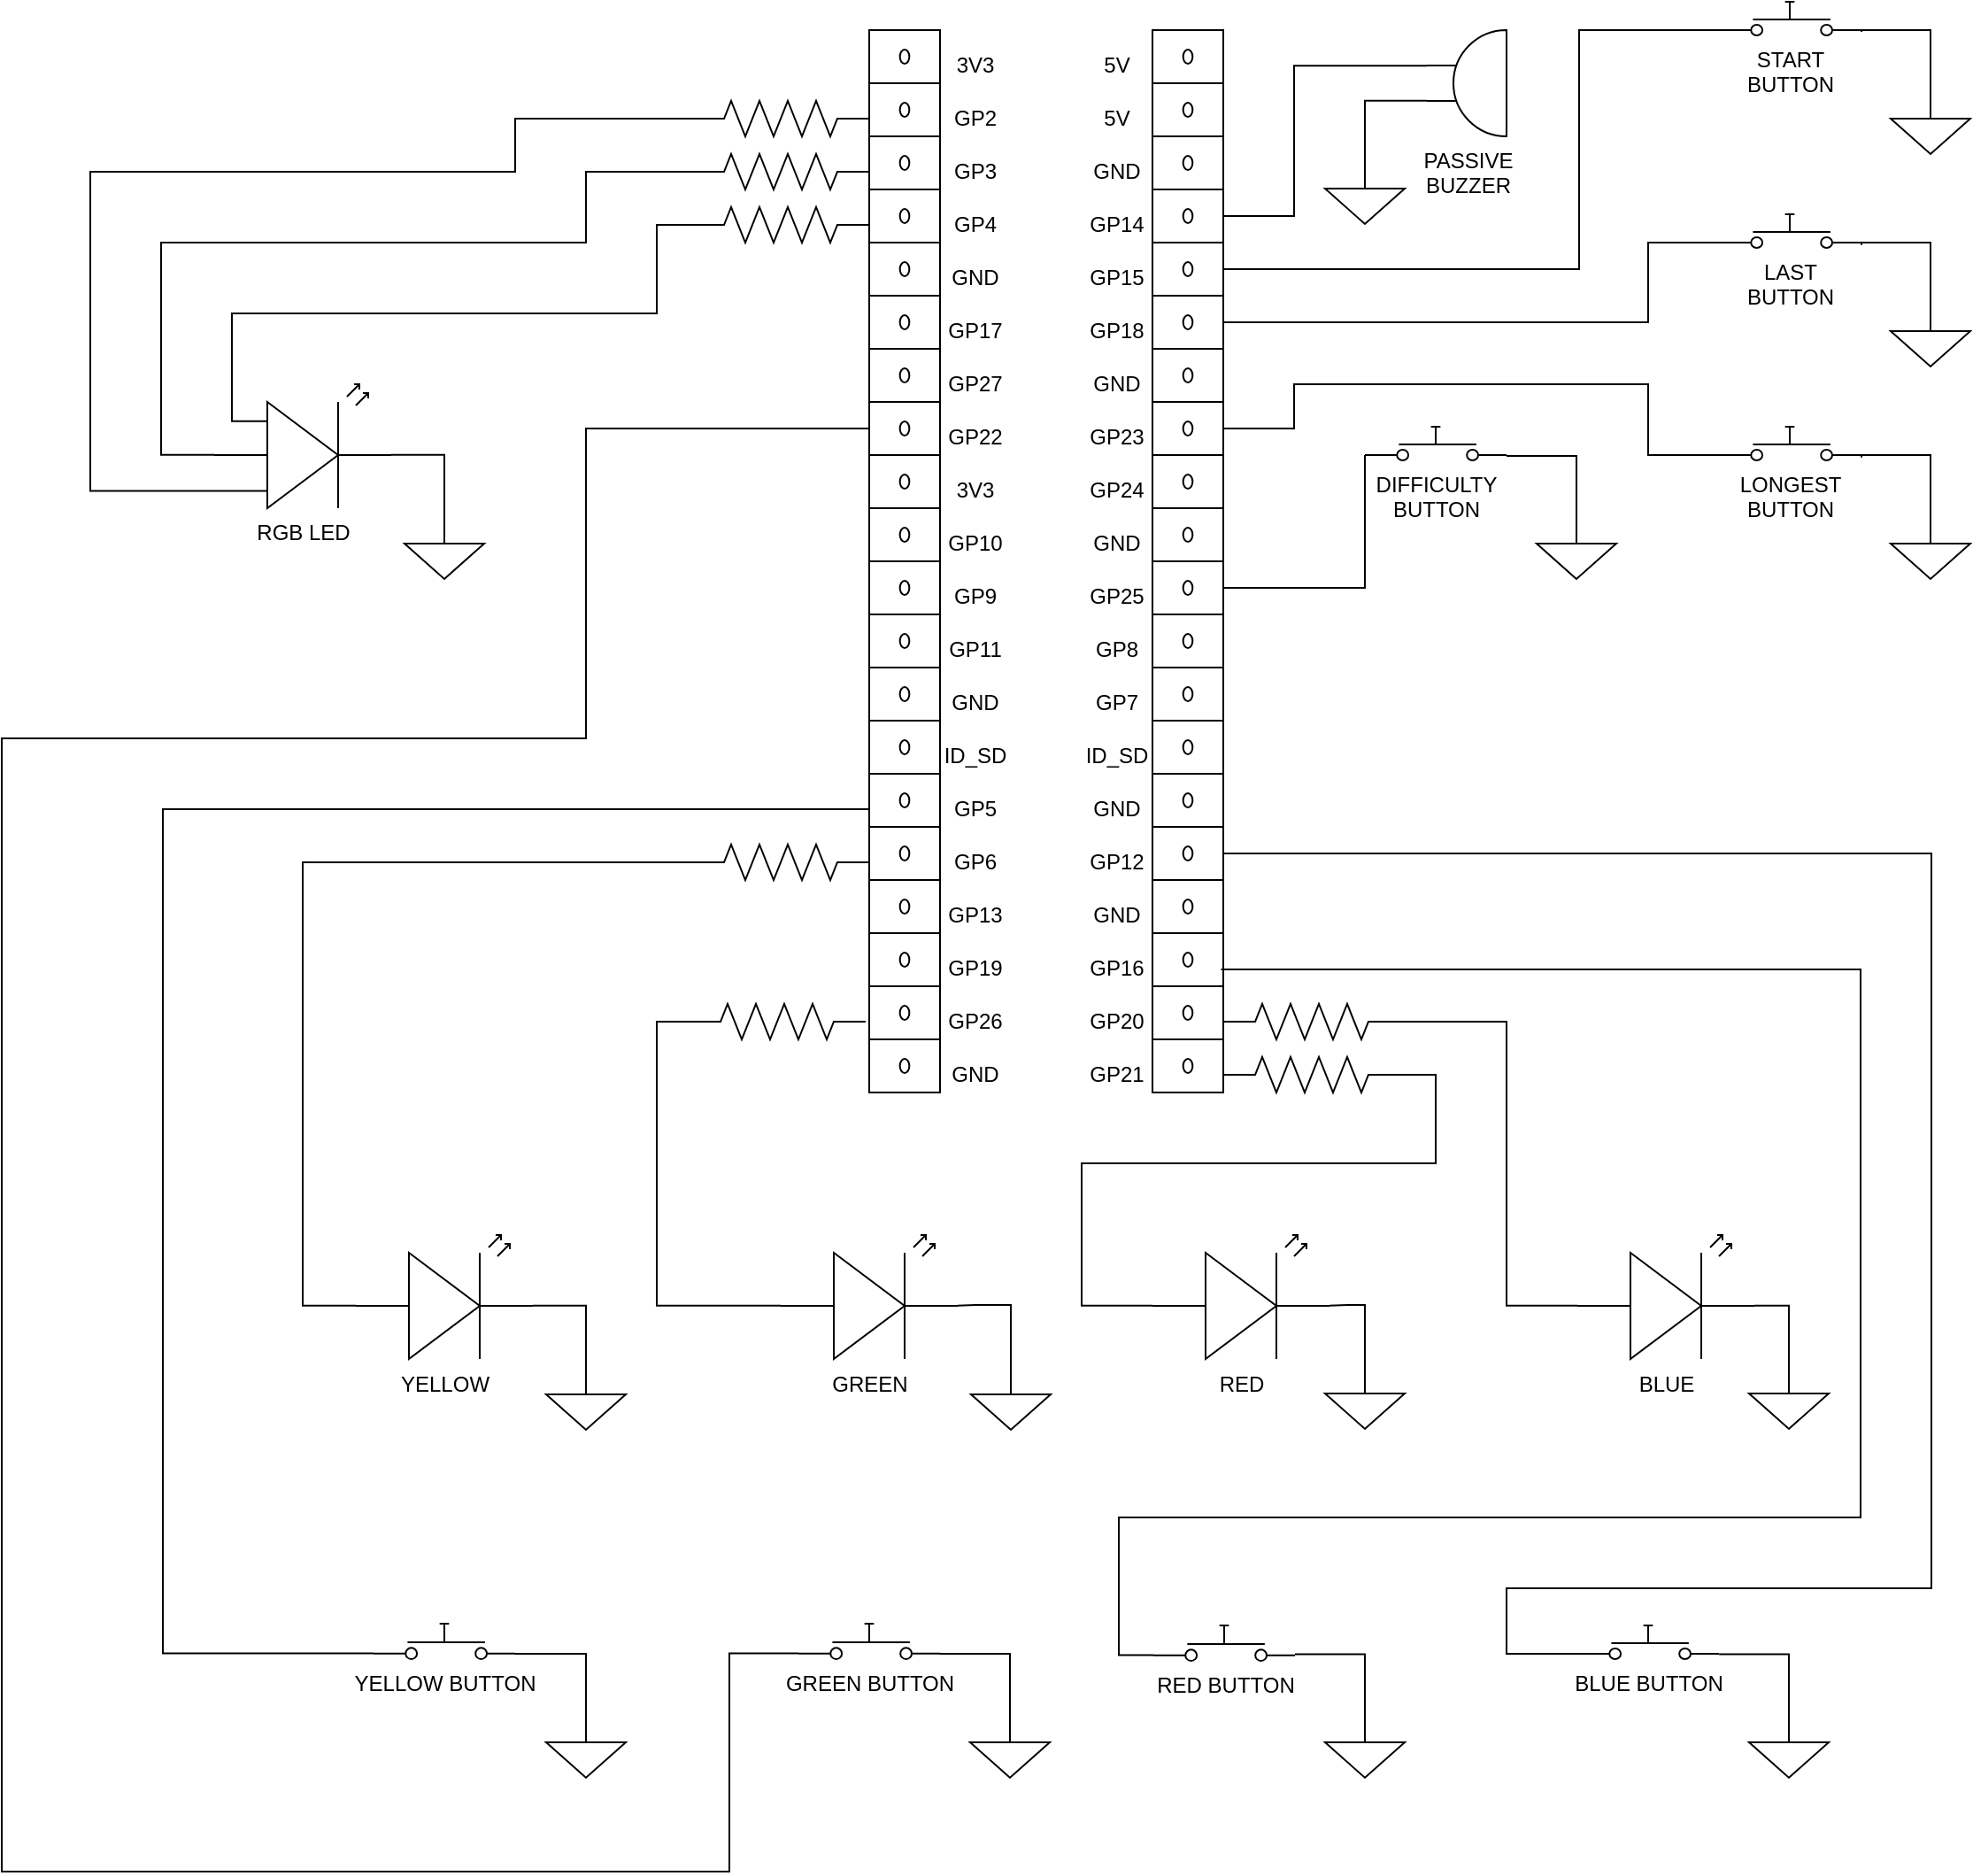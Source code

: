 <mxfile version="12.1.9" type="github" pages="1">
  <diagram id="KsGbzgoHT5X_Ue6g_nk4" name="Page-1">
    <mxGraphModel dx="1233" dy="1335" grid="1" gridSize="10" guides="1" tooltips="1" connect="1" arrows="1" fold="1" page="1" pageScale="1" pageWidth="850" pageHeight="1100" math="0" shadow="0">
      <root>
        <mxCell id="0"/>
        <mxCell id="1" parent="0"/>
        <mxCell id="Pd7MUSjjiSU6BdeKO4Gg-2" value="YELLOW" style="verticalLabelPosition=bottom;shadow=0;dashed=0;align=center;fillColor=#ffffff;html=1;verticalAlign=top;strokeWidth=1;shape=mxgraph.electrical.opto_electronics.led_2;pointerEvents=1;" parent="1" vertex="1">
          <mxGeometry x="-10" y="160.5" width="100" height="70" as="geometry"/>
        </mxCell>
        <mxCell id="Pd7MUSjjiSU6BdeKO4Gg-3" value="GREEN" style="verticalLabelPosition=bottom;shadow=0;dashed=0;align=center;fillColor=#ffffff;html=1;verticalAlign=top;strokeWidth=1;shape=mxgraph.electrical.opto_electronics.led_2;pointerEvents=1;" parent="1" vertex="1">
          <mxGeometry x="230" y="160.5" width="100" height="70" as="geometry"/>
        </mxCell>
        <mxCell id="Pd7MUSjjiSU6BdeKO4Gg-4" value="RED" style="verticalLabelPosition=bottom;shadow=0;dashed=0;align=center;fillColor=#ffffff;html=1;verticalAlign=top;strokeWidth=1;shape=mxgraph.electrical.opto_electronics.led_2;pointerEvents=1;" parent="1" vertex="1">
          <mxGeometry x="440" y="160.5" width="100" height="70" as="geometry"/>
        </mxCell>
        <mxCell id="Pd7MUSjjiSU6BdeKO4Gg-5" value="BLUE" style="verticalLabelPosition=bottom;shadow=0;dashed=0;align=center;fillColor=#ffffff;html=1;verticalAlign=top;strokeWidth=1;shape=mxgraph.electrical.opto_electronics.led_2;pointerEvents=1;" parent="1" vertex="1">
          <mxGeometry x="680" y="160.5" width="100" height="70" as="geometry"/>
        </mxCell>
        <mxCell id="Pd7MUSjjiSU6BdeKO4Gg-94" style="edgeStyle=orthogonalEdgeStyle;rounded=0;orthogonalLoop=1;jettySize=auto;html=1;entryX=0;entryY=0.875;entryDx=0;entryDy=0;entryPerimeter=0;endArrow=none;endFill=0;exitX=0;exitY=0.84;exitDx=0;exitDy=0;exitPerimeter=0;" parent="1" source="Pd7MUSjjiSU6BdeKO4Gg-8" target="Pd7MUSjjiSU6BdeKO4Gg-18" edge="1">
          <mxGeometry relative="1" as="geometry">
            <Array as="points">
              <mxPoint x="-119" y="397"/>
              <mxPoint x="-119" y="-80"/>
              <mxPoint x="280" y="-80"/>
            </Array>
          </mxGeometry>
        </mxCell>
        <mxCell id="Pd7MUSjjiSU6BdeKO4Gg-8" value="YELLOW BUTTON" style="pointerEvents=1;verticalLabelPosition=bottom;shadow=0;dashed=0;align=center;fillColor=#ffffff;html=1;verticalAlign=top;strokeWidth=1;shape=mxgraph.electrical.electro-mechanical.push_switch_no;perimeterSpacing=0;backgroundOutline=0;resizeHeight=1;" parent="1" vertex="1">
          <mxGeometry y="380" width="80" height="20" as="geometry"/>
        </mxCell>
        <mxCell id="Pd7MUSjjiSU6BdeKO4Gg-10" value="RED BUTTON" style="pointerEvents=1;verticalLabelPosition=bottom;shadow=0;dashed=0;align=center;fillColor=#ffffff;html=1;verticalAlign=top;strokeWidth=1;shape=mxgraph.electrical.electro-mechanical.push_switch_no;" parent="1" vertex="1">
          <mxGeometry x="440.5" y="381" width="80" height="20" as="geometry"/>
        </mxCell>
        <mxCell id="Pd7MUSjjiSU6BdeKO4Gg-11" value="BLUE BUTTON" style="pointerEvents=1;verticalLabelPosition=bottom;shadow=0;dashed=0;align=center;fillColor=#ffffff;html=1;verticalAlign=top;strokeWidth=1;shape=mxgraph.electrical.electro-mechanical.push_switch_no;" parent="1" vertex="1">
          <mxGeometry x="680" y="381" width="80" height="19" as="geometry"/>
        </mxCell>
        <mxCell id="Pd7MUSjjiSU6BdeKO4Gg-14" value="" style="pointerEvents=1;verticalLabelPosition=bottom;shadow=0;dashed=0;align=center;fillColor=#ffffff;html=1;verticalAlign=top;strokeWidth=1;shape=mxgraph.electrical.miscellaneous.terminal_board;autosize=1;" parent="1" vertex="1">
          <mxGeometry x="280" y="-160" width="40" height="120" as="geometry"/>
        </mxCell>
        <mxCell id="Pd7MUSjjiSU6BdeKO4Gg-15" value="" style="pointerEvents=1;verticalLabelPosition=bottom;shadow=0;dashed=0;align=center;fillColor=#ffffff;html=1;verticalAlign=top;strokeWidth=1;shape=mxgraph.electrical.miscellaneous.terminal_board;autosize=1;" parent="1" vertex="1">
          <mxGeometry x="440" y="-40" width="40" height="120" as="geometry"/>
        </mxCell>
        <mxCell id="Pd7MUSjjiSU6BdeKO4Gg-104" style="edgeStyle=orthogonalEdgeStyle;rounded=0;orthogonalLoop=1;jettySize=auto;html=1;entryX=0;entryY=0.84;entryDx=0;entryDy=0;entryPerimeter=0;endArrow=none;endFill=0;exitX=0.968;exitY=0.421;exitDx=0;exitDy=0;exitPerimeter=0;" parent="1" source="Pd7MUSjjiSU6BdeKO4Gg-15" target="Pd7MUSjjiSU6BdeKO4Gg-10" edge="1">
          <mxGeometry relative="1" as="geometry">
            <Array as="points">
              <mxPoint x="840" y="11"/>
              <mxPoint x="840" y="320"/>
              <mxPoint x="421" y="320"/>
              <mxPoint x="421" y="398"/>
            </Array>
          </mxGeometry>
        </mxCell>
        <mxCell id="Pd7MUSjjiSU6BdeKO4Gg-16" value="" style="pointerEvents=1;verticalLabelPosition=bottom;shadow=0;dashed=0;align=center;fillColor=#ffffff;html=1;verticalAlign=top;strokeWidth=1;shape=mxgraph.electrical.miscellaneous.terminal_board;autosize=1;" parent="1" vertex="1">
          <mxGeometry x="440" y="-160" width="40" height="120" as="geometry"/>
        </mxCell>
        <mxCell id="Pd7MUSjjiSU6BdeKO4Gg-17" value="" style="pointerEvents=1;verticalLabelPosition=bottom;shadow=0;dashed=0;align=center;fillColor=#ffffff;html=1;verticalAlign=top;strokeWidth=1;shape=mxgraph.electrical.miscellaneous.terminal_board;autosize=1;" parent="1" vertex="1">
          <mxGeometry x="280" y="-40" width="40" height="120" as="geometry"/>
        </mxCell>
        <mxCell id="Pd7MUSjjiSU6BdeKO4Gg-18" value="" style="pointerEvents=1;verticalLabelPosition=bottom;shadow=0;dashed=0;align=center;fillColor=#ffffff;html=1;verticalAlign=top;strokeWidth=1;shape=mxgraph.electrical.miscellaneous.terminal_board;autosize=1;" parent="1" vertex="1">
          <mxGeometry x="280" y="-400" width="40" height="120" as="geometry"/>
        </mxCell>
        <mxCell id="Pd7MUSjjiSU6BdeKO4Gg-105" style="edgeStyle=orthogonalEdgeStyle;rounded=0;orthogonalLoop=1;jettySize=auto;html=1;entryX=0;entryY=0.84;entryDx=0;entryDy=0;entryPerimeter=0;endArrow=none;endFill=0;exitX=1;exitY=0.875;exitDx=0;exitDy=0;exitPerimeter=0;" parent="1" source="Pd7MUSjjiSU6BdeKO4Gg-16" target="Pd7MUSjjiSU6BdeKO4Gg-11" edge="1">
          <mxGeometry relative="1" as="geometry">
            <Array as="points">
              <mxPoint x="880" y="-55"/>
              <mxPoint x="880" y="360"/>
              <mxPoint x="640" y="360"/>
              <mxPoint x="640" y="397"/>
            </Array>
          </mxGeometry>
        </mxCell>
        <mxCell id="Pd7MUSjjiSU6BdeKO4Gg-19" value="" style="pointerEvents=1;verticalLabelPosition=bottom;shadow=0;dashed=0;align=center;fillColor=#ffffff;html=1;verticalAlign=top;strokeWidth=1;shape=mxgraph.electrical.miscellaneous.terminal_board;autosize=1;" parent="1" vertex="1">
          <mxGeometry x="440" y="-280" width="40" height="120" as="geometry"/>
        </mxCell>
        <mxCell id="Pd7MUSjjiSU6BdeKO4Gg-125" style="edgeStyle=orthogonalEdgeStyle;rounded=0;orthogonalLoop=1;jettySize=auto;html=1;entryX=0;entryY=0.84;entryDx=0;entryDy=0;entryPerimeter=0;endArrow=none;endFill=0;exitX=1;exitY=0.625;exitDx=0;exitDy=0;exitPerimeter=0;" parent="1" source="Pd7MUSjjiSU6BdeKO4Gg-19" target="Pd7MUSjjiSU6BdeKO4Gg-122" edge="1">
          <mxGeometry relative="1" as="geometry">
            <mxPoint x="480" y="-210" as="sourcePoint"/>
            <Array as="points">
              <mxPoint x="560" y="-205"/>
            </Array>
          </mxGeometry>
        </mxCell>
        <mxCell id="Pd7MUSjjiSU6BdeKO4Gg-145" style="edgeStyle=orthogonalEdgeStyle;rounded=0;orthogonalLoop=1;jettySize=auto;html=1;entryX=0;entryY=0.84;entryDx=0;entryDy=0;entryPerimeter=0;endArrow=none;endFill=0;exitX=1;exitY=0.375;exitDx=0;exitDy=0;exitPerimeter=0;" parent="1" source="Pd7MUSjjiSU6BdeKO4Gg-20" target="Pd7MUSjjiSU6BdeKO4Gg-137" edge="1">
          <mxGeometry relative="1" as="geometry">
            <Array as="points">
              <mxPoint x="720" y="-355"/>
              <mxPoint x="720" y="-400"/>
            </Array>
          </mxGeometry>
        </mxCell>
        <mxCell id="Pd7MUSjjiSU6BdeKO4Gg-146" style="edgeStyle=orthogonalEdgeStyle;rounded=0;orthogonalLoop=1;jettySize=auto;html=1;entryX=0.125;entryY=0.842;entryDx=0;entryDy=0;entryPerimeter=0;endArrow=none;endFill=0;exitX=1;exitY=0.875;exitDx=0;exitDy=0;exitPerimeter=0;" parent="1" source="Pd7MUSjjiSU6BdeKO4Gg-20" target="Pd7MUSjjiSU6BdeKO4Gg-140" edge="1">
          <mxGeometry relative="1" as="geometry">
            <Array as="points">
              <mxPoint x="520" y="-295"/>
              <mxPoint x="520" y="-320"/>
              <mxPoint x="720" y="-320"/>
              <mxPoint x="720" y="-280"/>
            </Array>
          </mxGeometry>
        </mxCell>
        <mxCell id="Pd7MUSjjiSU6BdeKO4Gg-20" value="" style="pointerEvents=1;verticalLabelPosition=bottom;shadow=0;dashed=0;align=center;fillColor=#ffffff;html=1;verticalAlign=top;strokeWidth=1;shape=mxgraph.electrical.miscellaneous.terminal_board;autosize=1;" parent="1" vertex="1">
          <mxGeometry x="440" y="-400" width="40" height="120" as="geometry"/>
        </mxCell>
        <mxCell id="Pd7MUSjjiSU6BdeKO4Gg-21" value="" style="pointerEvents=1;verticalLabelPosition=bottom;shadow=0;dashed=0;align=center;fillColor=#ffffff;html=1;verticalAlign=top;strokeWidth=1;shape=mxgraph.electrical.miscellaneous.terminal_board;autosize=1;" parent="1" vertex="1">
          <mxGeometry x="280" y="-280" width="40" height="120" as="geometry"/>
        </mxCell>
        <mxCell id="Pd7MUSjjiSU6BdeKO4Gg-22" value="" style="pointerEvents=1;verticalLabelPosition=bottom;shadow=0;dashed=0;align=center;fillColor=#ffffff;html=1;verticalAlign=top;strokeWidth=1;shape=mxgraph.electrical.miscellaneous.terminal_board;autosize=1;" parent="1" vertex="1">
          <mxGeometry x="280" y="-520" width="40" height="120" as="geometry"/>
        </mxCell>
        <mxCell id="Pd7MUSjjiSU6BdeKO4Gg-23" value="" style="pointerEvents=1;verticalLabelPosition=bottom;shadow=0;dashed=0;align=center;fillColor=#ffffff;html=1;verticalAlign=top;strokeWidth=1;shape=mxgraph.electrical.miscellaneous.terminal_board;autosize=1;" parent="1" vertex="1">
          <mxGeometry x="440" y="-520" width="40" height="120" as="geometry"/>
        </mxCell>
        <mxCell id="Pd7MUSjjiSU6BdeKO4Gg-24" value="3V3" style="text;html=1;strokeColor=none;fillColor=none;align=center;verticalAlign=middle;whiteSpace=wrap;rounded=0;" parent="1" vertex="1">
          <mxGeometry x="320" y="-510" width="40" height="20" as="geometry"/>
        </mxCell>
        <mxCell id="Pd7MUSjjiSU6BdeKO4Gg-25" value="&lt;div&gt;GP2&lt;/div&gt;" style="text;html=1;strokeColor=none;fillColor=none;align=center;verticalAlign=middle;whiteSpace=wrap;rounded=0;" parent="1" vertex="1">
          <mxGeometry x="320" y="-480" width="40" height="20" as="geometry"/>
        </mxCell>
        <mxCell id="Pd7MUSjjiSU6BdeKO4Gg-26" value="&lt;div&gt;GP3&lt;/div&gt;" style="text;html=1;strokeColor=none;fillColor=none;align=center;verticalAlign=middle;whiteSpace=wrap;rounded=0;" parent="1" vertex="1">
          <mxGeometry x="320" y="-450" width="40" height="20" as="geometry"/>
        </mxCell>
        <mxCell id="Pd7MUSjjiSU6BdeKO4Gg-27" value="5V" style="text;html=1;strokeColor=none;fillColor=none;align=center;verticalAlign=middle;whiteSpace=wrap;rounded=0;" parent="1" vertex="1">
          <mxGeometry x="400" y="-510" width="40" height="20" as="geometry"/>
        </mxCell>
        <mxCell id="Pd7MUSjjiSU6BdeKO4Gg-28" value="5V" style="text;html=1;strokeColor=none;fillColor=none;align=center;verticalAlign=middle;whiteSpace=wrap;rounded=0;" parent="1" vertex="1">
          <mxGeometry x="400" y="-480" width="40" height="20" as="geometry"/>
        </mxCell>
        <mxCell id="Pd7MUSjjiSU6BdeKO4Gg-29" value="GND" style="text;html=1;strokeColor=none;fillColor=none;align=center;verticalAlign=middle;whiteSpace=wrap;rounded=0;" parent="1" vertex="1">
          <mxGeometry x="400" y="-450" width="40" height="20" as="geometry"/>
        </mxCell>
        <mxCell id="Pd7MUSjjiSU6BdeKO4Gg-30" value="&lt;div&gt;GP14&lt;/div&gt;" style="text;html=1;strokeColor=none;fillColor=none;align=center;verticalAlign=middle;whiteSpace=wrap;rounded=0;" parent="1" vertex="1">
          <mxGeometry x="400" y="-420" width="40" height="20" as="geometry"/>
        </mxCell>
        <mxCell id="Pd7MUSjjiSU6BdeKO4Gg-31" value="&lt;div&gt;GP4&lt;/div&gt;" style="text;html=1;strokeColor=none;fillColor=none;align=center;verticalAlign=middle;whiteSpace=wrap;rounded=0;" parent="1" vertex="1">
          <mxGeometry x="320" y="-420" width="40" height="20" as="geometry"/>
        </mxCell>
        <mxCell id="Pd7MUSjjiSU6BdeKO4Gg-32" value="GND" style="text;html=1;strokeColor=none;fillColor=none;align=center;verticalAlign=middle;whiteSpace=wrap;rounded=0;" parent="1" vertex="1">
          <mxGeometry x="320" y="-390" width="40" height="20" as="geometry"/>
        </mxCell>
        <mxCell id="Pd7MUSjjiSU6BdeKO4Gg-33" value="&lt;div&gt;GP15&lt;/div&gt;" style="text;html=1;strokeColor=none;fillColor=none;align=center;verticalAlign=middle;whiteSpace=wrap;rounded=0;" parent="1" vertex="1">
          <mxGeometry x="400" y="-390" width="40" height="20" as="geometry"/>
        </mxCell>
        <mxCell id="Pd7MUSjjiSU6BdeKO4Gg-34" value="&lt;div&gt;GP18&lt;/div&gt;" style="text;html=1;strokeColor=none;fillColor=none;align=center;verticalAlign=middle;whiteSpace=wrap;rounded=0;" parent="1" vertex="1">
          <mxGeometry x="400" y="-360" width="40" height="20" as="geometry"/>
        </mxCell>
        <mxCell id="Pd7MUSjjiSU6BdeKO4Gg-35" value="GND" style="text;html=1;strokeColor=none;fillColor=none;align=center;verticalAlign=middle;whiteSpace=wrap;rounded=0;" parent="1" vertex="1">
          <mxGeometry x="400" y="-330" width="40" height="20" as="geometry"/>
        </mxCell>
        <mxCell id="Pd7MUSjjiSU6BdeKO4Gg-36" value="&lt;div&gt;GP22&lt;/div&gt;" style="text;html=1;strokeColor=none;fillColor=none;align=center;verticalAlign=middle;whiteSpace=wrap;rounded=0;" parent="1" vertex="1">
          <mxGeometry x="320" y="-300" width="40" height="20" as="geometry"/>
        </mxCell>
        <mxCell id="Pd7MUSjjiSU6BdeKO4Gg-37" value="&lt;div&gt;GP17&lt;/div&gt;" style="text;html=1;strokeColor=none;fillColor=none;align=center;verticalAlign=middle;whiteSpace=wrap;rounded=0;" parent="1" vertex="1">
          <mxGeometry x="320" y="-360" width="40" height="20" as="geometry"/>
        </mxCell>
        <mxCell id="Pd7MUSjjiSU6BdeKO4Gg-38" value="&lt;div&gt;GP27&lt;/div&gt;" style="text;html=1;strokeColor=none;fillColor=none;align=center;verticalAlign=middle;whiteSpace=wrap;rounded=0;" parent="1" vertex="1">
          <mxGeometry x="320" y="-330" width="40" height="20" as="geometry"/>
        </mxCell>
        <mxCell id="Pd7MUSjjiSU6BdeKO4Gg-39" value="3V3" style="text;html=1;strokeColor=none;fillColor=none;align=center;verticalAlign=middle;whiteSpace=wrap;rounded=0;" parent="1" vertex="1">
          <mxGeometry x="320" y="-270" width="40" height="20" as="geometry"/>
        </mxCell>
        <mxCell id="Pd7MUSjjiSU6BdeKO4Gg-40" value="GND" style="text;html=1;strokeColor=none;fillColor=none;align=center;verticalAlign=middle;whiteSpace=wrap;rounded=0;" parent="1" vertex="1">
          <mxGeometry x="400" y="-240" width="40" height="20" as="geometry"/>
        </mxCell>
        <mxCell id="Pd7MUSjjiSU6BdeKO4Gg-41" value="&lt;div&gt;GP23&lt;/div&gt;" style="text;html=1;strokeColor=none;fillColor=none;align=center;verticalAlign=middle;whiteSpace=wrap;rounded=0;" parent="1" vertex="1">
          <mxGeometry x="400" y="-300" width="40" height="20" as="geometry"/>
        </mxCell>
        <mxCell id="Pd7MUSjjiSU6BdeKO4Gg-42" value="&lt;div&gt;GP24&lt;/div&gt;" style="text;html=1;strokeColor=none;fillColor=none;align=center;verticalAlign=middle;whiteSpace=wrap;rounded=0;" parent="1" vertex="1">
          <mxGeometry x="400" y="-270" width="40" height="20" as="geometry"/>
        </mxCell>
        <mxCell id="Pd7MUSjjiSU6BdeKO4Gg-44" value="&lt;div&gt;GP10&lt;/div&gt;" style="text;html=1;strokeColor=none;fillColor=none;align=center;verticalAlign=middle;whiteSpace=wrap;rounded=0;" parent="1" vertex="1">
          <mxGeometry x="320" y="-240" width="40" height="20" as="geometry"/>
        </mxCell>
        <mxCell id="Pd7MUSjjiSU6BdeKO4Gg-45" value="&lt;div&gt;GP9&lt;/div&gt;" style="text;html=1;strokeColor=none;fillColor=none;align=center;verticalAlign=middle;whiteSpace=wrap;rounded=0;" parent="1" vertex="1">
          <mxGeometry x="320" y="-210" width="40" height="20" as="geometry"/>
        </mxCell>
        <mxCell id="Pd7MUSjjiSU6BdeKO4Gg-46" value="&lt;div&gt;GP11&lt;/div&gt;" style="text;html=1;strokeColor=none;fillColor=none;align=center;verticalAlign=middle;whiteSpace=wrap;rounded=0;" parent="1" vertex="1">
          <mxGeometry x="320" y="-180" width="40" height="20" as="geometry"/>
        </mxCell>
        <mxCell id="Pd7MUSjjiSU6BdeKO4Gg-47" value="&lt;div&gt;GP25&lt;/div&gt;" style="text;html=1;strokeColor=none;fillColor=none;align=center;verticalAlign=middle;whiteSpace=wrap;rounded=0;" parent="1" vertex="1">
          <mxGeometry x="400" y="-210" width="40" height="20" as="geometry"/>
        </mxCell>
        <mxCell id="Pd7MUSjjiSU6BdeKO4Gg-48" value="&lt;div&gt;GP8&lt;/div&gt;" style="text;html=1;strokeColor=none;fillColor=none;align=center;verticalAlign=middle;whiteSpace=wrap;rounded=0;" parent="1" vertex="1">
          <mxGeometry x="400" y="-180" width="40" height="20" as="geometry"/>
        </mxCell>
        <mxCell id="Pd7MUSjjiSU6BdeKO4Gg-49" value="&lt;div&gt;GP7&lt;/div&gt;" style="text;html=1;strokeColor=none;fillColor=none;align=center;verticalAlign=middle;whiteSpace=wrap;rounded=0;" parent="1" vertex="1">
          <mxGeometry x="400" y="-150" width="40" height="20" as="geometry"/>
        </mxCell>
        <mxCell id="Pd7MUSjjiSU6BdeKO4Gg-50" value="GND" style="text;html=1;strokeColor=none;fillColor=none;align=center;verticalAlign=middle;whiteSpace=wrap;rounded=0;" parent="1" vertex="1">
          <mxGeometry x="320" y="-150" width="40" height="20" as="geometry"/>
        </mxCell>
        <mxCell id="Pd7MUSjjiSU6BdeKO4Gg-51" value="ID_SD" style="text;html=1;strokeColor=none;fillColor=none;align=center;verticalAlign=middle;whiteSpace=wrap;rounded=0;" parent="1" vertex="1">
          <mxGeometry x="320" y="-120" width="40" height="20" as="geometry"/>
        </mxCell>
        <mxCell id="Pd7MUSjjiSU6BdeKO4Gg-52" value="ID_SD" style="text;html=1;strokeColor=none;fillColor=none;align=center;verticalAlign=middle;whiteSpace=wrap;rounded=0;" parent="1" vertex="1">
          <mxGeometry x="400" y="-120" width="40" height="20" as="geometry"/>
        </mxCell>
        <mxCell id="Pd7MUSjjiSU6BdeKO4Gg-53" value="GND" style="text;html=1;strokeColor=none;fillColor=none;align=center;verticalAlign=middle;whiteSpace=wrap;rounded=0;" parent="1" vertex="1">
          <mxGeometry x="400" y="-90" width="40" height="20" as="geometry"/>
        </mxCell>
        <mxCell id="Pd7MUSjjiSU6BdeKO4Gg-54" value="GND" style="text;html=1;strokeColor=none;fillColor=none;align=center;verticalAlign=middle;whiteSpace=wrap;rounded=0;" parent="1" vertex="1">
          <mxGeometry x="400" y="-30" width="40" height="20" as="geometry"/>
        </mxCell>
        <mxCell id="Pd7MUSjjiSU6BdeKO4Gg-55" value="GND" style="text;html=1;strokeColor=none;fillColor=none;align=center;verticalAlign=middle;whiteSpace=wrap;rounded=0;" parent="1" vertex="1">
          <mxGeometry x="320" y="60" width="40" height="20" as="geometry"/>
        </mxCell>
        <mxCell id="Pd7MUSjjiSU6BdeKO4Gg-56" value="&lt;div&gt;GP5&lt;/div&gt;" style="text;html=1;strokeColor=none;fillColor=none;align=center;verticalAlign=middle;whiteSpace=wrap;rounded=0;" parent="1" vertex="1">
          <mxGeometry x="320" y="-90" width="40" height="20" as="geometry"/>
        </mxCell>
        <mxCell id="Pd7MUSjjiSU6BdeKO4Gg-57" value="&lt;div&gt;GP6&lt;/div&gt;" style="text;html=1;strokeColor=none;fillColor=none;align=center;verticalAlign=middle;whiteSpace=wrap;rounded=0;" parent="1" vertex="1">
          <mxGeometry x="320" y="-60" width="40" height="20" as="geometry"/>
        </mxCell>
        <mxCell id="Pd7MUSjjiSU6BdeKO4Gg-58" value="&lt;div&gt;GP13&lt;/div&gt;" style="text;html=1;strokeColor=none;fillColor=none;align=center;verticalAlign=middle;whiteSpace=wrap;rounded=0;" parent="1" vertex="1">
          <mxGeometry x="320" y="-30" width="40" height="20" as="geometry"/>
        </mxCell>
        <mxCell id="Pd7MUSjjiSU6BdeKO4Gg-59" value="&lt;div&gt;GP12&lt;/div&gt;" style="text;html=1;strokeColor=none;fillColor=none;align=center;verticalAlign=middle;whiteSpace=wrap;rounded=0;" parent="1" vertex="1">
          <mxGeometry x="400" y="-60" width="40" height="20" as="geometry"/>
        </mxCell>
        <mxCell id="Pd7MUSjjiSU6BdeKO4Gg-60" value="&lt;div&gt;GP19&lt;/div&gt;" style="text;html=1;strokeColor=none;fillColor=none;align=center;verticalAlign=middle;whiteSpace=wrap;rounded=0;" parent="1" vertex="1">
          <mxGeometry x="320" width="40" height="20" as="geometry"/>
        </mxCell>
        <mxCell id="Pd7MUSjjiSU6BdeKO4Gg-61" value="&lt;div&gt;GP26&lt;/div&gt;" style="text;html=1;strokeColor=none;fillColor=none;align=center;verticalAlign=middle;whiteSpace=wrap;rounded=0;" parent="1" vertex="1">
          <mxGeometry x="320" y="30" width="40" height="20" as="geometry"/>
        </mxCell>
        <mxCell id="Pd7MUSjjiSU6BdeKO4Gg-62" value="&lt;div&gt;GP16&lt;/div&gt;" style="text;html=1;strokeColor=none;fillColor=none;align=center;verticalAlign=middle;whiteSpace=wrap;rounded=0;" parent="1" vertex="1">
          <mxGeometry x="400" width="40" height="20" as="geometry"/>
        </mxCell>
        <mxCell id="Pd7MUSjjiSU6BdeKO4Gg-63" value="&lt;div&gt;GP20&lt;/div&gt;" style="text;html=1;strokeColor=none;fillColor=none;align=center;verticalAlign=middle;whiteSpace=wrap;rounded=0;" parent="1" vertex="1">
          <mxGeometry x="400" y="30" width="40" height="20" as="geometry"/>
        </mxCell>
        <mxCell id="Pd7MUSjjiSU6BdeKO4Gg-64" value="&lt;div&gt;GP21&lt;/div&gt;" style="text;html=1;strokeColor=none;fillColor=none;align=center;verticalAlign=middle;whiteSpace=wrap;rounded=0;" parent="1" vertex="1">
          <mxGeometry x="400" y="60" width="40" height="20" as="geometry"/>
        </mxCell>
        <mxCell id="Pd7MUSjjiSU6BdeKO4Gg-90" style="edgeStyle=orthogonalEdgeStyle;rounded=0;orthogonalLoop=1;jettySize=auto;html=1;entryX=0;entryY=0.57;entryDx=0;entryDy=0;entryPerimeter=0;endArrow=none;endFill=0;" parent="1" source="Pd7MUSjjiSU6BdeKO4Gg-65" target="Pd7MUSjjiSU6BdeKO4Gg-3" edge="1">
          <mxGeometry relative="1" as="geometry">
            <Array as="points">
              <mxPoint x="160" y="40"/>
              <mxPoint x="160" y="200"/>
            </Array>
          </mxGeometry>
        </mxCell>
        <mxCell id="Pd7MUSjjiSU6BdeKO4Gg-65" value="" style="pointerEvents=1;verticalLabelPosition=bottom;shadow=0;dashed=0;align=center;fillColor=#ffffff;html=1;verticalAlign=top;strokeWidth=1;shape=mxgraph.electrical.resistors.resistor_2;" parent="1" vertex="1">
          <mxGeometry x="178" y="30" width="100" height="20" as="geometry"/>
        </mxCell>
        <mxCell id="Pd7MUSjjiSU6BdeKO4Gg-92" style="edgeStyle=orthogonalEdgeStyle;rounded=0;orthogonalLoop=1;jettySize=auto;html=1;entryX=0;entryY=0.57;entryDx=0;entryDy=0;entryPerimeter=0;endArrow=none;endFill=0;exitX=0;exitY=0.5;exitDx=0;exitDy=0;exitPerimeter=0;" parent="1" source="Pd7MUSjjiSU6BdeKO4Gg-66" target="Pd7MUSjjiSU6BdeKO4Gg-2" edge="1">
          <mxGeometry relative="1" as="geometry">
            <Array as="points">
              <mxPoint x="-40" y="-50"/>
              <mxPoint x="-40" y="200"/>
            </Array>
          </mxGeometry>
        </mxCell>
        <mxCell id="Pd7MUSjjiSU6BdeKO4Gg-66" value="" style="pointerEvents=1;verticalLabelPosition=bottom;shadow=0;dashed=0;align=center;fillColor=#ffffff;html=1;verticalAlign=top;strokeWidth=1;shape=mxgraph.electrical.resistors.resistor_2;" parent="1" vertex="1">
          <mxGeometry x="180" y="-60" width="100" height="20" as="geometry"/>
        </mxCell>
        <mxCell id="Pd7MUSjjiSU6BdeKO4Gg-101" style="edgeStyle=orthogonalEdgeStyle;rounded=0;orthogonalLoop=1;jettySize=auto;html=1;entryX=0;entryY=0.57;entryDx=0;entryDy=0;entryPerimeter=0;endArrow=none;endFill=0;exitX=1;exitY=0.5;exitDx=0;exitDy=0;exitPerimeter=0;" parent="1" source="Pd7MUSjjiSU6BdeKO4Gg-67" target="Pd7MUSjjiSU6BdeKO4Gg-5" edge="1">
          <mxGeometry relative="1" as="geometry">
            <Array as="points">
              <mxPoint x="640" y="40"/>
              <mxPoint x="640" y="200"/>
            </Array>
          </mxGeometry>
        </mxCell>
        <mxCell id="Pd7MUSjjiSU6BdeKO4Gg-67" value="" style="pointerEvents=1;verticalLabelPosition=bottom;shadow=0;dashed=0;align=center;fillColor=#ffffff;html=1;verticalAlign=top;strokeWidth=1;shape=mxgraph.electrical.resistors.resistor_2;" parent="1" vertex="1">
          <mxGeometry x="480" y="30" width="100" height="20" as="geometry"/>
        </mxCell>
        <mxCell id="Pd7MUSjjiSU6BdeKO4Gg-100" style="edgeStyle=orthogonalEdgeStyle;rounded=0;orthogonalLoop=1;jettySize=auto;html=1;entryX=0;entryY=0.57;entryDx=0;entryDy=0;entryPerimeter=0;endArrow=none;endFill=0;exitX=1;exitY=0.5;exitDx=0;exitDy=0;exitPerimeter=0;" parent="1" source="Pd7MUSjjiSU6BdeKO4Gg-68" target="Pd7MUSjjiSU6BdeKO4Gg-4" edge="1">
          <mxGeometry relative="1" as="geometry">
            <Array as="points">
              <mxPoint x="600" y="70"/>
              <mxPoint x="600" y="120"/>
              <mxPoint x="400" y="120"/>
              <mxPoint x="400" y="200"/>
            </Array>
          </mxGeometry>
        </mxCell>
        <mxCell id="Pd7MUSjjiSU6BdeKO4Gg-68" value="" style="pointerEvents=1;verticalLabelPosition=bottom;shadow=0;dashed=0;align=center;fillColor=#ffffff;html=1;verticalAlign=top;strokeWidth=1;shape=mxgraph.electrical.resistors.resistor_2;" parent="1" vertex="1">
          <mxGeometry x="480" y="60" width="100" height="20" as="geometry"/>
        </mxCell>
        <mxCell id="Pd7MUSjjiSU6BdeKO4Gg-70" style="edgeStyle=orthogonalEdgeStyle;rounded=0;orthogonalLoop=1;jettySize=auto;html=1;endArrow=none;endFill=0;entryX=1;entryY=0.57;entryDx=0;entryDy=0;entryPerimeter=0;" parent="1" source="Pd7MUSjjiSU6BdeKO4Gg-69" target="Pd7MUSjjiSU6BdeKO4Gg-3" edge="1">
          <mxGeometry relative="1" as="geometry">
            <mxPoint x="340" y="200" as="targetPoint"/>
            <Array as="points">
              <mxPoint x="360" y="200"/>
              <mxPoint x="340" y="200"/>
            </Array>
          </mxGeometry>
        </mxCell>
        <mxCell id="Pd7MUSjjiSU6BdeKO4Gg-69" value="" style="pointerEvents=1;verticalLabelPosition=bottom;shadow=0;dashed=0;align=center;fillColor=#ffffff;html=1;verticalAlign=top;strokeWidth=1;shape=mxgraph.electrical.signal_sources.signal_ground;" parent="1" vertex="1">
          <mxGeometry x="337.5" y="240.5" width="45" height="30" as="geometry"/>
        </mxCell>
        <mxCell id="Pd7MUSjjiSU6BdeKO4Gg-71" style="edgeStyle=orthogonalEdgeStyle;rounded=0;orthogonalLoop=1;jettySize=auto;html=1;entryX=1;entryY=0.57;entryDx=0;entryDy=0;entryPerimeter=0;endArrow=none;endFill=0;" parent="1" source="Pd7MUSjjiSU6BdeKO4Gg-72" target="Pd7MUSjjiSU6BdeKO4Gg-2" edge="1">
          <mxGeometry relative="1" as="geometry">
            <mxPoint x="79.941" y="200.676" as="targetPoint"/>
            <Array as="points">
              <mxPoint x="120" y="200"/>
            </Array>
          </mxGeometry>
        </mxCell>
        <mxCell id="Pd7MUSjjiSU6BdeKO4Gg-72" value="" style="pointerEvents=1;verticalLabelPosition=bottom;shadow=0;dashed=0;align=center;fillColor=#ffffff;html=1;verticalAlign=top;strokeWidth=1;shape=mxgraph.electrical.signal_sources.signal_ground;" parent="1" vertex="1">
          <mxGeometry x="97.5" y="240.5" width="45" height="30" as="geometry"/>
        </mxCell>
        <mxCell id="Pd7MUSjjiSU6BdeKO4Gg-73" style="edgeStyle=orthogonalEdgeStyle;rounded=0;orthogonalLoop=1;jettySize=auto;html=1;endArrow=none;endFill=0;entryX=1;entryY=0.57;entryDx=0;entryDy=0;entryPerimeter=0;" parent="1" source="Pd7MUSjjiSU6BdeKO4Gg-74" target="Pd7MUSjjiSU6BdeKO4Gg-4" edge="1">
          <mxGeometry relative="1" as="geometry">
            <mxPoint x="550" y="210" as="targetPoint"/>
            <Array as="points">
              <mxPoint x="560" y="200"/>
              <mxPoint x="550" y="200"/>
            </Array>
          </mxGeometry>
        </mxCell>
        <mxCell id="Pd7MUSjjiSU6BdeKO4Gg-74" value="" style="pointerEvents=1;verticalLabelPosition=bottom;shadow=0;dashed=0;align=center;fillColor=#ffffff;html=1;verticalAlign=top;strokeWidth=1;shape=mxgraph.electrical.signal_sources.signal_ground;" parent="1" vertex="1">
          <mxGeometry x="537.5" y="240" width="45" height="30" as="geometry"/>
        </mxCell>
        <mxCell id="Pd7MUSjjiSU6BdeKO4Gg-75" style="edgeStyle=orthogonalEdgeStyle;rounded=0;orthogonalLoop=1;jettySize=auto;html=1;endArrow=none;endFill=0;" parent="1" source="Pd7MUSjjiSU6BdeKO4Gg-76" edge="1">
          <mxGeometry relative="1" as="geometry">
            <mxPoint x="80" y="397" as="targetPoint"/>
            <Array as="points">
              <mxPoint x="120" y="397"/>
            </Array>
          </mxGeometry>
        </mxCell>
        <mxCell id="Pd7MUSjjiSU6BdeKO4Gg-76" value="" style="pointerEvents=1;verticalLabelPosition=bottom;shadow=0;dashed=0;align=center;fillColor=#ffffff;html=1;verticalAlign=top;strokeWidth=1;shape=mxgraph.electrical.signal_sources.signal_ground;" parent="1" vertex="1">
          <mxGeometry x="97.5" y="437" width="45" height="30" as="geometry"/>
        </mxCell>
        <mxCell id="Pd7MUSjjiSU6BdeKO4Gg-93" style="edgeStyle=orthogonalEdgeStyle;rounded=0;orthogonalLoop=1;jettySize=auto;html=1;exitX=0;exitY=0.84;exitDx=0;exitDy=0;exitPerimeter=0;entryX=0;entryY=0.875;entryDx=0;entryDy=0;entryPerimeter=0;endArrow=none;endFill=0;" parent="1" source="Pd7MUSjjiSU6BdeKO4Gg-82" target="Pd7MUSjjiSU6BdeKO4Gg-18" edge="1">
          <mxGeometry relative="1" as="geometry">
            <Array as="points">
              <mxPoint x="201" y="397"/>
              <mxPoint x="201" y="520"/>
              <mxPoint x="-210" y="520"/>
              <mxPoint x="-210" y="-120"/>
              <mxPoint x="120" y="-120"/>
              <mxPoint x="120" y="-295"/>
            </Array>
          </mxGeometry>
        </mxCell>
        <mxCell id="Pd7MUSjjiSU6BdeKO4Gg-82" value="GREEN BUTTON" style="pointerEvents=1;verticalLabelPosition=bottom;shadow=0;dashed=0;align=center;fillColor=#ffffff;html=1;verticalAlign=top;strokeWidth=1;shape=mxgraph.electrical.electro-mechanical.push_switch_no;" parent="1" vertex="1">
          <mxGeometry x="240" y="380" width="80" height="20" as="geometry"/>
        </mxCell>
        <mxCell id="Pd7MUSjjiSU6BdeKO4Gg-83" style="edgeStyle=orthogonalEdgeStyle;rounded=0;orthogonalLoop=1;jettySize=auto;html=1;endArrow=none;endFill=0;" parent="1" source="Pd7MUSjjiSU6BdeKO4Gg-84" edge="1">
          <mxGeometry relative="1" as="geometry">
            <mxPoint x="319.738" y="397" as="targetPoint"/>
            <Array as="points">
              <mxPoint x="359" y="397"/>
            </Array>
          </mxGeometry>
        </mxCell>
        <mxCell id="Pd7MUSjjiSU6BdeKO4Gg-84" value="" style="pointerEvents=1;verticalLabelPosition=bottom;shadow=0;dashed=0;align=center;fillColor=#ffffff;html=1;verticalAlign=top;strokeWidth=1;shape=mxgraph.electrical.signal_sources.signal_ground;" parent="1" vertex="1">
          <mxGeometry x="337" y="437" width="45" height="30" as="geometry"/>
        </mxCell>
        <mxCell id="Pd7MUSjjiSU6BdeKO4Gg-95" value="" style="pointerEvents=1;verticalLabelPosition=bottom;shadow=0;dashed=0;align=center;fillColor=#ffffff;html=1;verticalAlign=top;strokeWidth=1;shape=mxgraph.electrical.signal_sources.signal_ground;" parent="1" vertex="1">
          <mxGeometry x="537.5" y="437" width="45" height="30" as="geometry"/>
        </mxCell>
        <mxCell id="Pd7MUSjjiSU6BdeKO4Gg-96" style="edgeStyle=orthogonalEdgeStyle;rounded=0;orthogonalLoop=1;jettySize=auto;html=1;endArrow=none;endFill=0;" parent="1" source="Pd7MUSjjiSU6BdeKO4Gg-95" edge="1">
          <mxGeometry relative="1" as="geometry">
            <mxPoint x="520.5" y="397.286" as="targetPoint"/>
            <Array as="points">
              <mxPoint x="559.5" y="397"/>
            </Array>
          </mxGeometry>
        </mxCell>
        <mxCell id="Pd7MUSjjiSU6BdeKO4Gg-98" value="" style="pointerEvents=1;verticalLabelPosition=bottom;shadow=0;dashed=0;align=center;fillColor=#ffffff;html=1;verticalAlign=top;strokeWidth=1;shape=mxgraph.electrical.signal_sources.signal_ground;" parent="1" vertex="1">
          <mxGeometry x="777" y="437" width="45" height="30" as="geometry"/>
        </mxCell>
        <mxCell id="Pd7MUSjjiSU6BdeKO4Gg-99" style="edgeStyle=orthogonalEdgeStyle;rounded=0;orthogonalLoop=1;jettySize=auto;html=1;endArrow=none;endFill=0;" parent="1" source="Pd7MUSjjiSU6BdeKO4Gg-98" edge="1">
          <mxGeometry relative="1" as="geometry">
            <mxPoint x="760.071" y="397.286" as="targetPoint"/>
            <Array as="points">
              <mxPoint x="799" y="397"/>
            </Array>
          </mxGeometry>
        </mxCell>
        <mxCell id="Pd7MUSjjiSU6BdeKO4Gg-102" value="" style="pointerEvents=1;verticalLabelPosition=bottom;shadow=0;dashed=0;align=center;fillColor=#ffffff;html=1;verticalAlign=top;strokeWidth=1;shape=mxgraph.electrical.signal_sources.signal_ground;" parent="1" vertex="1">
          <mxGeometry x="777" y="240" width="45" height="30" as="geometry"/>
        </mxCell>
        <mxCell id="Pd7MUSjjiSU6BdeKO4Gg-103" style="edgeStyle=orthogonalEdgeStyle;rounded=0;orthogonalLoop=1;jettySize=auto;html=1;entryX=1;entryY=0.57;entryDx=0;entryDy=0;entryPerimeter=0;endArrow=none;endFill=0;exitX=0.5;exitY=0;exitDx=0;exitDy=0;exitPerimeter=0;" parent="1" source="Pd7MUSjjiSU6BdeKO4Gg-102" target="Pd7MUSjjiSU6BdeKO4Gg-5" edge="1">
          <mxGeometry relative="1" as="geometry">
            <mxPoint x="760.19" y="200.586" as="targetPoint"/>
            <Array as="points">
              <mxPoint x="799" y="200"/>
            </Array>
          </mxGeometry>
        </mxCell>
        <mxCell id="Pd7MUSjjiSU6BdeKO4Gg-109" style="edgeStyle=orthogonalEdgeStyle;rounded=0;orthogonalLoop=1;jettySize=auto;html=1;endArrow=none;endFill=0;entryX=0;entryY=0.5;entryDx=0;entryDy=0;entryPerimeter=0;exitX=0.305;exitY=0.299;exitDx=0;exitDy=0;exitPerimeter=0;" parent="1" source="Pd7MUSjjiSU6BdeKO4Gg-106" target="Pd7MUSjjiSU6BdeKO4Gg-110" edge="1">
          <mxGeometry relative="1" as="geometry">
            <mxPoint x="140" y="-310" as="targetPoint"/>
            <Array as="points">
              <mxPoint x="-80" y="-299"/>
              <mxPoint x="-80" y="-360"/>
              <mxPoint x="160" y="-360"/>
              <mxPoint x="160" y="-410"/>
            </Array>
          </mxGeometry>
        </mxCell>
        <mxCell id="Pd7MUSjjiSU6BdeKO4Gg-106" value="RGB LED" style="verticalLabelPosition=bottom;shadow=0;dashed=0;align=center;fillColor=#ffffff;html=1;verticalAlign=top;strokeWidth=1;shape=mxgraph.electrical.opto_electronics.led_2;pointerEvents=1;" parent="1" vertex="1">
          <mxGeometry x="-90" y="-320" width="100" height="70" as="geometry"/>
        </mxCell>
        <mxCell id="Pd7MUSjjiSU6BdeKO4Gg-107" style="edgeStyle=orthogonalEdgeStyle;rounded=0;orthogonalLoop=1;jettySize=auto;html=1;entryX=1;entryY=0.57;entryDx=0;entryDy=0;entryPerimeter=0;endArrow=none;endFill=0;" parent="1" source="Pd7MUSjjiSU6BdeKO4Gg-108" target="Pd7MUSjjiSU6BdeKO4Gg-106" edge="1">
          <mxGeometry relative="1" as="geometry">
            <mxPoint x="-0.059" y="-279.824" as="targetPoint"/>
            <Array as="points">
              <mxPoint x="40" y="-280.5"/>
            </Array>
          </mxGeometry>
        </mxCell>
        <mxCell id="Pd7MUSjjiSU6BdeKO4Gg-108" value="" style="pointerEvents=1;verticalLabelPosition=bottom;shadow=0;dashed=0;align=center;fillColor=#ffffff;html=1;verticalAlign=top;strokeWidth=1;shape=mxgraph.electrical.signal_sources.signal_ground;" parent="1" vertex="1">
          <mxGeometry x="17.5" y="-240" width="45" height="30" as="geometry"/>
        </mxCell>
        <mxCell id="Pd7MUSjjiSU6BdeKO4Gg-110" value="" style="pointerEvents=1;verticalLabelPosition=bottom;shadow=0;dashed=0;align=center;fillColor=#ffffff;html=1;verticalAlign=top;strokeWidth=1;shape=mxgraph.electrical.resistors.resistor_2;" parent="1" vertex="1">
          <mxGeometry x="180" y="-420" width="100" height="20" as="geometry"/>
        </mxCell>
        <mxCell id="Pd7MUSjjiSU6BdeKO4Gg-116" style="edgeStyle=orthogonalEdgeStyle;rounded=0;orthogonalLoop=1;jettySize=auto;html=1;endArrow=none;endFill=0;exitX=0;exitY=0.5;exitDx=0;exitDy=0;exitPerimeter=0;entryX=0.3;entryY=0.86;entryDx=0;entryDy=0;entryPerimeter=0;" parent="1" source="Pd7MUSjjiSU6BdeKO4Gg-111" target="Pd7MUSjjiSU6BdeKO4Gg-106" edge="1">
          <mxGeometry relative="1" as="geometry">
            <mxPoint x="-200" y="-280" as="targetPoint"/>
            <Array as="points">
              <mxPoint x="80" y="-470"/>
              <mxPoint x="80" y="-440"/>
              <mxPoint x="-160" y="-440"/>
              <mxPoint x="-160" y="-260"/>
            </Array>
          </mxGeometry>
        </mxCell>
        <mxCell id="Pd7MUSjjiSU6BdeKO4Gg-111" value="" style="pointerEvents=1;verticalLabelPosition=bottom;shadow=0;dashed=0;align=center;fillColor=#ffffff;html=1;verticalAlign=top;strokeWidth=1;shape=mxgraph.electrical.resistors.resistor_2;" parent="1" vertex="1">
          <mxGeometry x="180" y="-480" width="100" height="20" as="geometry"/>
        </mxCell>
        <mxCell id="Pd7MUSjjiSU6BdeKO4Gg-113" style="edgeStyle=orthogonalEdgeStyle;rounded=0;orthogonalLoop=1;jettySize=auto;html=1;endArrow=none;endFill=0;exitX=0;exitY=0.5;exitDx=0;exitDy=0;exitPerimeter=0;entryX=0;entryY=0.57;entryDx=0;entryDy=0;entryPerimeter=0;" parent="1" source="Pd7MUSjjiSU6BdeKO4Gg-112" target="Pd7MUSjjiSU6BdeKO4Gg-106" edge="1">
          <mxGeometry relative="1" as="geometry">
            <mxPoint x="-161" y="-280" as="targetPoint"/>
            <Array as="points">
              <mxPoint x="120" y="-440"/>
              <mxPoint x="120" y="-400"/>
              <mxPoint x="-120" y="-400"/>
              <mxPoint x="-120" y="-280"/>
            </Array>
          </mxGeometry>
        </mxCell>
        <mxCell id="Pd7MUSjjiSU6BdeKO4Gg-112" value="" style="pointerEvents=1;verticalLabelPosition=bottom;shadow=0;dashed=0;align=center;fillColor=#ffffff;html=1;verticalAlign=top;strokeWidth=1;shape=mxgraph.electrical.resistors.resistor_2;" parent="1" vertex="1">
          <mxGeometry x="180" y="-450" width="100" height="20" as="geometry"/>
        </mxCell>
        <mxCell id="Pd7MUSjjiSU6BdeKO4Gg-128" style="edgeStyle=orthogonalEdgeStyle;rounded=0;orthogonalLoop=1;jettySize=auto;html=1;entryX=1;entryY=0.875;entryDx=0;entryDy=0;entryPerimeter=0;endArrow=none;endFill=0;exitX=1;exitY=0.665;exitDx=0;exitDy=0;exitPerimeter=0;" parent="1" source="Pd7MUSjjiSU6BdeKO4Gg-120" target="Pd7MUSjjiSU6BdeKO4Gg-23" edge="1">
          <mxGeometry relative="1" as="geometry">
            <Array as="points">
              <mxPoint x="520" y="-500"/>
              <mxPoint x="520" y="-415"/>
            </Array>
          </mxGeometry>
        </mxCell>
        <mxCell id="Pd7MUSjjiSU6BdeKO4Gg-120" value="&lt;div&gt;PASSIVE&lt;/div&gt;&lt;div&gt;BUZZER&lt;br&gt;&lt;/div&gt;" style="pointerEvents=1;verticalLabelPosition=bottom;shadow=0;dashed=0;align=center;fillColor=#ffffff;html=1;verticalAlign=top;strokeWidth=1;shape=mxgraph.electrical.electro-mechanical.buzzer;direction=west;" parent="1" vertex="1">
          <mxGeometry x="595" y="-520" width="45" height="60" as="geometry"/>
        </mxCell>
        <mxCell id="Pd7MUSjjiSU6BdeKO4Gg-122" value="&lt;div&gt;DIFFICULTY&lt;/div&gt;&lt;div&gt;BUTTON&lt;/div&gt;" style="pointerEvents=1;verticalLabelPosition=bottom;shadow=0;dashed=0;align=center;fillColor=#ffffff;html=1;verticalAlign=top;strokeWidth=1;shape=mxgraph.electrical.electro-mechanical.push_switch_no;" parent="1" vertex="1">
          <mxGeometry x="560" y="-296" width="80" height="19" as="geometry"/>
        </mxCell>
        <mxCell id="Pd7MUSjjiSU6BdeKO4Gg-123" value="" style="pointerEvents=1;verticalLabelPosition=bottom;shadow=0;dashed=0;align=center;fillColor=#ffffff;html=1;verticalAlign=top;strokeWidth=1;shape=mxgraph.electrical.signal_sources.signal_ground;" parent="1" vertex="1">
          <mxGeometry x="657" y="-240" width="45" height="30" as="geometry"/>
        </mxCell>
        <mxCell id="Pd7MUSjjiSU6BdeKO4Gg-124" style="edgeStyle=orthogonalEdgeStyle;rounded=0;orthogonalLoop=1;jettySize=auto;html=1;endArrow=none;endFill=0;" parent="1" source="Pd7MUSjjiSU6BdeKO4Gg-123" edge="1">
          <mxGeometry relative="1" as="geometry">
            <mxPoint x="640" y="-279.5" as="targetPoint"/>
            <Array as="points">
              <mxPoint x="679" y="-280"/>
            </Array>
          </mxGeometry>
        </mxCell>
        <mxCell id="Pd7MUSjjiSU6BdeKO4Gg-126" value="" style="pointerEvents=1;verticalLabelPosition=bottom;shadow=0;dashed=0;align=center;fillColor=#ffffff;html=1;verticalAlign=top;strokeWidth=1;shape=mxgraph.electrical.signal_sources.signal_ground;" parent="1" vertex="1">
          <mxGeometry x="537.5" y="-440.5" width="45" height="30" as="geometry"/>
        </mxCell>
        <mxCell id="Pd7MUSjjiSU6BdeKO4Gg-127" style="edgeStyle=orthogonalEdgeStyle;rounded=0;orthogonalLoop=1;jettySize=auto;html=1;endArrow=none;endFill=0;entryX=1;entryY=0.335;entryDx=0;entryDy=0;entryPerimeter=0;" parent="1" source="Pd7MUSjjiSU6BdeKO4Gg-126" target="Pd7MUSjjiSU6BdeKO4Gg-120" edge="1">
          <mxGeometry relative="1" as="geometry">
            <mxPoint x="520.833" y="-480.333" as="targetPoint"/>
            <Array as="points">
              <mxPoint x="560" y="-480"/>
            </Array>
          </mxGeometry>
        </mxCell>
        <mxCell id="Pd7MUSjjiSU6BdeKO4Gg-134" style="edgeStyle=orthogonalEdgeStyle;rounded=0;orthogonalLoop=1;jettySize=auto;html=1;entryX=1;entryY=0.125;entryDx=0;entryDy=0;entryPerimeter=0;endArrow=none;endFill=0;exitX=0;exitY=0.84;exitDx=0;exitDy=0;exitPerimeter=0;" parent="1" source="Pd7MUSjjiSU6BdeKO4Gg-129" target="Pd7MUSjjiSU6BdeKO4Gg-20" edge="1">
          <mxGeometry relative="1" as="geometry">
            <Array as="points">
              <mxPoint x="681" y="-520"/>
              <mxPoint x="681" y="-385"/>
            </Array>
          </mxGeometry>
        </mxCell>
        <mxCell id="Pd7MUSjjiSU6BdeKO4Gg-129" value="&lt;div&gt;START&lt;/div&gt;&lt;div&gt;BUTTON&lt;/div&gt;" style="pointerEvents=1;verticalLabelPosition=bottom;shadow=0;dashed=0;align=center;fillColor=#ffffff;html=1;verticalAlign=top;strokeWidth=1;shape=mxgraph.electrical.electro-mechanical.push_switch_no;" parent="1" vertex="1">
          <mxGeometry x="760" y="-536" width="80" height="19" as="geometry"/>
        </mxCell>
        <mxCell id="Pd7MUSjjiSU6BdeKO4Gg-130" value="" style="pointerEvents=1;verticalLabelPosition=bottom;shadow=0;dashed=0;align=center;fillColor=#ffffff;html=1;verticalAlign=top;strokeWidth=1;shape=mxgraph.electrical.signal_sources.signal_ground;" parent="1" vertex="1">
          <mxGeometry x="857" y="-480" width="45" height="30" as="geometry"/>
        </mxCell>
        <mxCell id="Pd7MUSjjiSU6BdeKO4Gg-131" style="edgeStyle=orthogonalEdgeStyle;rounded=0;orthogonalLoop=1;jettySize=auto;html=1;endArrow=none;endFill=0;" parent="1" source="Pd7MUSjjiSU6BdeKO4Gg-130" edge="1">
          <mxGeometry relative="1" as="geometry">
            <mxPoint x="840.5" y="-519" as="targetPoint"/>
            <Array as="points">
              <mxPoint x="879" y="-520"/>
            </Array>
          </mxGeometry>
        </mxCell>
        <mxCell id="Pd7MUSjjiSU6BdeKO4Gg-137" value="&lt;div&gt;LAST&lt;br&gt;&lt;/div&gt;&lt;div&gt;BUTTON&lt;/div&gt;" style="pointerEvents=1;verticalLabelPosition=bottom;shadow=0;dashed=0;align=center;fillColor=#ffffff;html=1;verticalAlign=top;strokeWidth=1;shape=mxgraph.electrical.electro-mechanical.push_switch_no;" parent="1" vertex="1">
          <mxGeometry x="760" y="-416" width="80" height="19" as="geometry"/>
        </mxCell>
        <mxCell id="Pd7MUSjjiSU6BdeKO4Gg-138" value="" style="pointerEvents=1;verticalLabelPosition=bottom;shadow=0;dashed=0;align=center;fillColor=#ffffff;html=1;verticalAlign=top;strokeWidth=1;shape=mxgraph.electrical.signal_sources.signal_ground;" parent="1" vertex="1">
          <mxGeometry x="857" y="-360" width="45" height="30" as="geometry"/>
        </mxCell>
        <mxCell id="Pd7MUSjjiSU6BdeKO4Gg-139" style="edgeStyle=orthogonalEdgeStyle;rounded=0;orthogonalLoop=1;jettySize=auto;html=1;endArrow=none;endFill=0;" parent="1" source="Pd7MUSjjiSU6BdeKO4Gg-138" edge="1">
          <mxGeometry relative="1" as="geometry">
            <mxPoint x="840.529" y="-398.647" as="targetPoint"/>
            <Array as="points">
              <mxPoint x="879" y="-400"/>
            </Array>
          </mxGeometry>
        </mxCell>
        <mxCell id="Pd7MUSjjiSU6BdeKO4Gg-140" value="&lt;div&gt;LONGEST&lt;br&gt;&lt;/div&gt;&lt;div&gt;BUTTON&lt;/div&gt;" style="pointerEvents=1;verticalLabelPosition=bottom;shadow=0;dashed=0;align=center;fillColor=#ffffff;html=1;verticalAlign=top;strokeWidth=1;shape=mxgraph.electrical.electro-mechanical.push_switch_no;" parent="1" vertex="1">
          <mxGeometry x="760" y="-296" width="80" height="19" as="geometry"/>
        </mxCell>
        <mxCell id="Pd7MUSjjiSU6BdeKO4Gg-141" value="" style="pointerEvents=1;verticalLabelPosition=bottom;shadow=0;dashed=0;align=center;fillColor=#ffffff;html=1;verticalAlign=top;strokeWidth=1;shape=mxgraph.electrical.signal_sources.signal_ground;" parent="1" vertex="1">
          <mxGeometry x="857" y="-240" width="45" height="30" as="geometry"/>
        </mxCell>
        <mxCell id="Pd7MUSjjiSU6BdeKO4Gg-142" style="edgeStyle=orthogonalEdgeStyle;rounded=0;orthogonalLoop=1;jettySize=auto;html=1;endArrow=none;endFill=0;" parent="1" source="Pd7MUSjjiSU6BdeKO4Gg-141" edge="1">
          <mxGeometry relative="1" as="geometry">
            <mxPoint x="840.529" y="-278.647" as="targetPoint"/>
            <Array as="points">
              <mxPoint x="879" y="-280"/>
            </Array>
          </mxGeometry>
        </mxCell>
      </root>
    </mxGraphModel>
  </diagram>
</mxfile>
